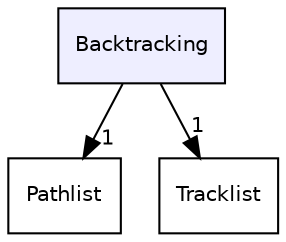 digraph "Backtracking" {
  compound=true
  node [ fontsize="10", fontname="Helvetica"];
  edge [ labelfontsize="10", labelfontname="Helvetica"];
  dir_225eec8be3710e23ed913ce462c92726 [shape=box, label="Backtracking", style="filled", fillcolor="#eeeeff", pencolor="black", URL="dir_225eec8be3710e23ed913ce462c92726.html"];
  dir_9a00ffd9228e80756d03e01d06392286 [shape=box label="Pathlist" URL="dir_9a00ffd9228e80756d03e01d06392286.html"];
  dir_d4fccde94bdd5112c06b5917f6fc84d5 [shape=box label="Tracklist" URL="dir_d4fccde94bdd5112c06b5917f6fc84d5.html"];
  dir_225eec8be3710e23ed913ce462c92726->dir_9a00ffd9228e80756d03e01d06392286 [headlabel="1", labeldistance=1.5 headhref="dir_000002_000012.html"];
  dir_225eec8be3710e23ed913ce462c92726->dir_d4fccde94bdd5112c06b5917f6fc84d5 [headlabel="1", labeldistance=1.5 headhref="dir_000002_000013.html"];
}
